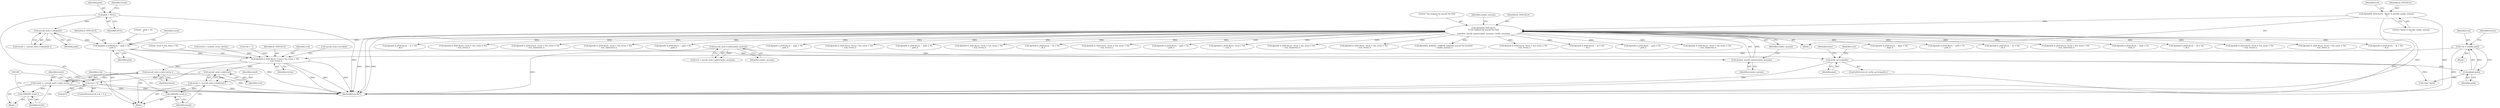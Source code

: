 digraph "0_htcondor_5e5571d1a431eb3c61977b6dd6ec90186ef79867_4@API" {
"1001157" [label="(Call,rval = unlink( path))"];
"1001159" [label="(Call,unlink( path))"];
"1001151" [label="(Call,write_access(path))"];
"1001141" [label="(Call,dprintf( D_SYSCALLS, \"  path = %s\n\", path ))"];
"1000224" [label="(Call,dprintf(D_SYSCALLS,\n\t\t\"Got request for syscall %s (%d)\n\",\n\t\tshadow_syscall_name(condor_sysnum), condor_sysnum))"];
"1000158" [label="(Call,dprintf(D_SYSCALLS, \"About to decode condor_sysnum\n\"))"];
"1000227" [label="(Call,shadow_syscall_name(condor_sysnum))"];
"1000163" [label="(Call,syscall_sock->code(condor_sysnum))"];
"1001137" [label="(Call,syscall_sock->code(path))"];
"1001132" [label="(Call,path = NULL)"];
"1001175" [label="(Call,dprintf( D_SYSCALLS, \"\trval = %d, errno = %d\n\", rval, terrno ))"];
"1001183" [label="(Call,syscall_sock->code(rval))"];
"1001181" [label="(Call,result = ( syscall_sock->code(rval) ))"];
"1001185" [label="(Call,ASSERT( result ))"];
"1001188" [label="(Call,rval < 0)"];
"1001194" [label="(Call,syscall_sock->code( terrno ))"];
"1001192" [label="(Call,result = ( syscall_sock->code( terrno ) ))"];
"1001196" [label="(Call,ASSERT( result ))"];
"1000637" [label="(Call,dprintf( D_SYSCALLS, \"\trval = %d, errno = %d\n\", rval, terrno ))"];
"1001470" [label="(Call,dprintf( D_SYSCALLS, \"  path = %s\n\", path ))"];
"1001142" [label="(Identifier,D_SYSCALLS)"];
"1000227" [label="(Call,shadow_syscall_name(condor_sysnum))"];
"1001134" [label="(Identifier,NULL)"];
"1001180" [label="(Call,syscall_sock->encode())"];
"1001339" [label="(Call,dprintf( D_SYSCALLS, \"\trval = %d, errno = %d\n\", rval, terrno ))"];
"1000793" [label="(Call,dprintf( D_SYSCALLS, \"  fd = %d\n\", fd ))"];
"1001177" [label="(Literal,\"\trval = %d, errno = %d\n\")"];
"1001196" [label="(Call,ASSERT( result ))"];
"1001184" [label="(Identifier,rval)"];
"1000161" [label="(Call,rval = syscall_sock->code(condor_sysnum))"];
"1000374" [label="(Call,dprintf( D_SYSCALLS, \"\trval = %d, errno = %d\n\", rval, terrno ))"];
"1000107" [label="(Block,)"];
"1001182" [label="(Identifier,result)"];
"1002289" [label="(Call,dprintf( D_SYSCALLS, \"  path = %s\n\", path ))"];
"1001157" [label="(Call,rval = unlink( path))"];
"1001682" [label="(Call,dprintf( D_SYSCALLS, \"\trval = %d\n\", rval ))"];
"1001623" [label="(Call,dprintf( D_SYSCALLS, \"\trval = %d, errno = %d\n\", rval, (int)terrno ))"];
"1001133" [label="(Identifier,path)"];
"1001138" [label="(Identifier,path)"];
"1000589" [label="(Call,dprintf( D_SYSCALLS, \"\trval = %d, errno = %d\n\", rval, terrno ))"];
"1002463" [label="(Call,dprintf(D_ALWAYS, \"ERROR: unknown syscall %d received\n\", condor_sysnum ))"];
"1001192" [label="(Call,result = ( syscall_sock->code( terrno ) ))"];
"1000441" [label="(Call,dprintf( D_SYSCALLS, \"\trval = %d, errno = %d\n\", rval, terrno ))"];
"1001141" [label="(Call,dprintf( D_SYSCALLS, \"  path = %s\n\", path ))"];
"1001143" [label="(Literal,\"  path = %s\n\")"];
"1001187" [label="(ControlStructure,if( rval < 0 ))"];
"1000225" [label="(Identifier,D_SYSCALLS)"];
"1001197" [label="(Identifier,result)"];
"1001199" [label="(Call,(char *)path)"];
"1000162" [label="(Identifier,rval)"];
"1001181" [label="(Call,result = ( syscall_sock->code(rval) ))"];
"1001153" [label="(Block,)"];
"1000160" [label="(Literal,\"About to decode condor_sysnum\n\")"];
"1000164" [label="(Identifier,condor_sysnum)"];
"1001183" [label="(Call,syscall_sock->code(rval))"];
"1001160" [label="(Identifier,path)"];
"1001152" [label="(Identifier,path)"];
"1001055" [label="(Call,dprintf( D_SYSCALLS, \"  fd = %d\n\", fd ))"];
"1002373" [label="(Call,dprintf( D_SYSCALLS, \"  path = %s\n\", path ))"];
"1001730" [label="(Call,dprintf( D_SYSCALLS, \"\trval = %d, errno = %d\n\", rval, (int)terrno ))"];
"1000677" [label="(Call,dprintf( D_SYSCALLS, \"  flags = %d\n\", flags ))"];
"1002472" [label="(MethodReturn,RET)"];
"1001380" [label="(Call,dprintf( D_SYSCALLS, \"  path = %s\n\", path ))"];
"1001137" [label="(Call,syscall_sock->code(path))"];
"1000853" [label="(Call,dprintf( D_SYSCALLS, \"  fd = %d\n\", fd ))"];
"1001885" [label="(Call,dprintf( D_SYSCALLS, \"\trval = %d, errno = %d\n\", rval, (int)terrno ))"];
"1000226" [label="(Literal,\"Got request for syscall %s (%d)\n\")"];
"1001179" [label="(Identifier,terrno)"];
"1001225" [label="(Call,dprintf( D_SYSCALLS, \"  from = %s\n\", from ))"];
"1000159" [label="(Identifier,D_SYSCALLS)"];
"1001135" [label="(Call,result = ( syscall_sock->code(path) ))"];
"1000955" [label="(Call,dprintf( D_SYSCALLS, \"  fd = %d\n\", fd ))"];
"1001151" [label="(Call,write_access(path))"];
"1001175" [label="(Call,dprintf( D_SYSCALLS, \"\trval = %d, errno = %d\n\", rval, terrno ))"];
"1001170" [label="(Call,terrno = (condor_errno_t)errno)"];
"1001188" [label="(Call,rval < 0)"];
"1000530" [label="(Call,dprintf( D_SYSCALLS, \"\trval = %d, errno = %d\n\", rval, terrno ))"];
"1001150" [label="(ControlStructure,if ( write_access(path) ))"];
"1001190" [label="(Literal,0)"];
"1001132" [label="(Call,path = NULL)"];
"1000319" [label="(Call,dprintf( D_SYSCALLS, \"\trval = %d, errno = %d\n\", rval, terrno ))"];
"1000231" [label="(Identifier,condor_sysnum)"];
"1002018" [label="(Call,dprintf( D_SYSCALLS, \"  fd = %d\n\", fd ))"];
"1001186" [label="(Identifier,result)"];
"1000158" [label="(Call,dprintf(D_SYSCALLS, \"About to decode condor_sysnum\n\"))"];
"1001131" [label="(Block,)"];
"1001194" [label="(Call,syscall_sock->code( terrno ))"];
"1001542" [label="(Call,dprintf( D_SYSCALLS, \"  fs = %d\n\", fd ))"];
"1000228" [label="(Identifier,condor_sysnum)"];
"1001193" [label="(Identifier,result)"];
"1000261" [label="(Call,dprintf( D_SYSCALLS, \"\trval = %d, errno = %d\n\", rval, terrno ))"];
"1001171" [label="(Identifier,terrno)"];
"1001159" [label="(Call,unlink( path))"];
"1000229" [label="(Identifier,condor_sysnum)"];
"1000163" [label="(Call,syscall_sock->code(condor_sysnum))"];
"1001155" [label="(Identifier,errno)"];
"1001814" [label="(Call,dprintf( D_SYSCALLS, \"\trval = %d, errno = %d\n\", rval, (int)terrno ))"];
"1000224" [label="(Call,dprintf(D_SYSCALLS,\n\t\t\"Got request for syscall %s (%d)\n\",\n\t\tshadow_syscall_name(condor_sysnum), condor_sysnum))"];
"1001191" [label="(Block,)"];
"1001961" [label="(Call,dprintf( D_SYSCALLS, \"\trval = %d, errno = %d\n\", rval, (int)terrno ))"];
"1002112" [label="(Call,dprintf( D_SYSCALLS, \"  path = %s\n\", path ))"];
"1001158" [label="(Identifier,rval)"];
"1001163" [label="(Call,rval = -1)"];
"1001195" [label="(Identifier,terrno)"];
"1001185" [label="(Call,ASSERT( result ))"];
"1001164" [label="(Identifier,rval)"];
"1001146" [label="(Identifier,result)"];
"1001189" [label="(Identifier,rval)"];
"1001136" [label="(Identifier,result)"];
"1001144" [label="(Identifier,path)"];
"1001176" [label="(Identifier,D_SYSCALLS)"];
"1002215" [label="(Call,dprintf( D_SYSCALLS, \"  path = %s\n\", path ))"];
"1001178" [label="(Identifier,rval)"];
"1001157" -> "1001153"  [label="AST: "];
"1001157" -> "1001159"  [label="CFG: "];
"1001158" -> "1001157"  [label="AST: "];
"1001159" -> "1001157"  [label="AST: "];
"1001171" -> "1001157"  [label="CFG: "];
"1001157" -> "1002472"  [label="DDG: "];
"1001159" -> "1001157"  [label="DDG: "];
"1001157" -> "1001175"  [label="DDG: "];
"1001159" -> "1001160"  [label="CFG: "];
"1001160" -> "1001159"  [label="AST: "];
"1001151" -> "1001159"  [label="DDG: "];
"1001159" -> "1001199"  [label="DDG: "];
"1001151" -> "1001150"  [label="AST: "];
"1001151" -> "1001152"  [label="CFG: "];
"1001152" -> "1001151"  [label="AST: "];
"1001155" -> "1001151"  [label="CFG: "];
"1001164" -> "1001151"  [label="CFG: "];
"1001151" -> "1002472"  [label="DDG: "];
"1001141" -> "1001151"  [label="DDG: "];
"1001151" -> "1001199"  [label="DDG: "];
"1001141" -> "1001131"  [label="AST: "];
"1001141" -> "1001144"  [label="CFG: "];
"1001142" -> "1001141"  [label="AST: "];
"1001143" -> "1001141"  [label="AST: "];
"1001144" -> "1001141"  [label="AST: "];
"1001146" -> "1001141"  [label="CFG: "];
"1001141" -> "1002472"  [label="DDG: "];
"1000224" -> "1001141"  [label="DDG: "];
"1001137" -> "1001141"  [label="DDG: "];
"1001141" -> "1001175"  [label="DDG: "];
"1000224" -> "1000107"  [label="AST: "];
"1000224" -> "1000229"  [label="CFG: "];
"1000225" -> "1000224"  [label="AST: "];
"1000226" -> "1000224"  [label="AST: "];
"1000227" -> "1000224"  [label="AST: "];
"1000229" -> "1000224"  [label="AST: "];
"1000231" -> "1000224"  [label="CFG: "];
"1000224" -> "1002472"  [label="DDG: "];
"1000224" -> "1002472"  [label="DDG: "];
"1000224" -> "1002472"  [label="DDG: "];
"1000224" -> "1002472"  [label="DDG: "];
"1000158" -> "1000224"  [label="DDG: "];
"1000227" -> "1000224"  [label="DDG: "];
"1000224" -> "1000261"  [label="DDG: "];
"1000224" -> "1000319"  [label="DDG: "];
"1000224" -> "1000374"  [label="DDG: "];
"1000224" -> "1000441"  [label="DDG: "];
"1000224" -> "1000530"  [label="DDG: "];
"1000224" -> "1000589"  [label="DDG: "];
"1000224" -> "1000637"  [label="DDG: "];
"1000224" -> "1000677"  [label="DDG: "];
"1000224" -> "1000793"  [label="DDG: "];
"1000224" -> "1000853"  [label="DDG: "];
"1000224" -> "1000955"  [label="DDG: "];
"1000224" -> "1001055"  [label="DDG: "];
"1000224" -> "1001225"  [label="DDG: "];
"1000224" -> "1001339"  [label="DDG: "];
"1000224" -> "1001380"  [label="DDG: "];
"1000224" -> "1001470"  [label="DDG: "];
"1000224" -> "1001542"  [label="DDG: "];
"1000224" -> "1001623"  [label="DDG: "];
"1000224" -> "1001682"  [label="DDG: "];
"1000224" -> "1001730"  [label="DDG: "];
"1000224" -> "1001814"  [label="DDG: "];
"1000224" -> "1001885"  [label="DDG: "];
"1000224" -> "1001961"  [label="DDG: "];
"1000224" -> "1002018"  [label="DDG: "];
"1000224" -> "1002112"  [label="DDG: "];
"1000224" -> "1002215"  [label="DDG: "];
"1000224" -> "1002289"  [label="DDG: "];
"1000224" -> "1002373"  [label="DDG: "];
"1000224" -> "1002463"  [label="DDG: "];
"1000158" -> "1000107"  [label="AST: "];
"1000158" -> "1000160"  [label="CFG: "];
"1000159" -> "1000158"  [label="AST: "];
"1000160" -> "1000158"  [label="AST: "];
"1000162" -> "1000158"  [label="CFG: "];
"1000158" -> "1002472"  [label="DDG: "];
"1000158" -> "1002472"  [label="DDG: "];
"1000227" -> "1000228"  [label="CFG: "];
"1000228" -> "1000227"  [label="AST: "];
"1000229" -> "1000227"  [label="CFG: "];
"1000163" -> "1000227"  [label="DDG: "];
"1000163" -> "1000161"  [label="AST: "];
"1000163" -> "1000164"  [label="CFG: "];
"1000164" -> "1000163"  [label="AST: "];
"1000161" -> "1000163"  [label="CFG: "];
"1000163" -> "1002472"  [label="DDG: "];
"1000163" -> "1000161"  [label="DDG: "];
"1001137" -> "1001135"  [label="AST: "];
"1001137" -> "1001138"  [label="CFG: "];
"1001138" -> "1001137"  [label="AST: "];
"1001135" -> "1001137"  [label="CFG: "];
"1001137" -> "1001135"  [label="DDG: "];
"1001132" -> "1001137"  [label="DDG: "];
"1001132" -> "1001131"  [label="AST: "];
"1001132" -> "1001134"  [label="CFG: "];
"1001133" -> "1001132"  [label="AST: "];
"1001134" -> "1001132"  [label="AST: "];
"1001136" -> "1001132"  [label="CFG: "];
"1001132" -> "1002472"  [label="DDG: "];
"1001175" -> "1001131"  [label="AST: "];
"1001175" -> "1001179"  [label="CFG: "];
"1001176" -> "1001175"  [label="AST: "];
"1001177" -> "1001175"  [label="AST: "];
"1001178" -> "1001175"  [label="AST: "];
"1001179" -> "1001175"  [label="AST: "];
"1001180" -> "1001175"  [label="CFG: "];
"1001175" -> "1002472"  [label="DDG: "];
"1001175" -> "1002472"  [label="DDG: "];
"1001175" -> "1002472"  [label="DDG: "];
"1001163" -> "1001175"  [label="DDG: "];
"1001170" -> "1001175"  [label="DDG: "];
"1001175" -> "1001183"  [label="DDG: "];
"1001175" -> "1001194"  [label="DDG: "];
"1001183" -> "1001181"  [label="AST: "];
"1001183" -> "1001184"  [label="CFG: "];
"1001184" -> "1001183"  [label="AST: "];
"1001181" -> "1001183"  [label="CFG: "];
"1001183" -> "1001181"  [label="DDG: "];
"1001183" -> "1001188"  [label="DDG: "];
"1001181" -> "1001131"  [label="AST: "];
"1001182" -> "1001181"  [label="AST: "];
"1001186" -> "1001181"  [label="CFG: "];
"1001181" -> "1002472"  [label="DDG: "];
"1001181" -> "1001185"  [label="DDG: "];
"1001185" -> "1001131"  [label="AST: "];
"1001185" -> "1001186"  [label="CFG: "];
"1001186" -> "1001185"  [label="AST: "];
"1001189" -> "1001185"  [label="CFG: "];
"1001188" -> "1001187"  [label="AST: "];
"1001188" -> "1001190"  [label="CFG: "];
"1001189" -> "1001188"  [label="AST: "];
"1001190" -> "1001188"  [label="AST: "];
"1001193" -> "1001188"  [label="CFG: "];
"1001200" -> "1001188"  [label="CFG: "];
"1001188" -> "1002472"  [label="DDG: "];
"1001188" -> "1002472"  [label="DDG: "];
"1001194" -> "1001192"  [label="AST: "];
"1001194" -> "1001195"  [label="CFG: "];
"1001195" -> "1001194"  [label="AST: "];
"1001192" -> "1001194"  [label="CFG: "];
"1001194" -> "1002472"  [label="DDG: "];
"1001194" -> "1001192"  [label="DDG: "];
"1001192" -> "1001191"  [label="AST: "];
"1001193" -> "1001192"  [label="AST: "];
"1001197" -> "1001192"  [label="CFG: "];
"1001192" -> "1002472"  [label="DDG: "];
"1001192" -> "1001196"  [label="DDG: "];
"1001196" -> "1001191"  [label="AST: "];
"1001196" -> "1001197"  [label="CFG: "];
"1001197" -> "1001196"  [label="AST: "];
"1001200" -> "1001196"  [label="CFG: "];
}
